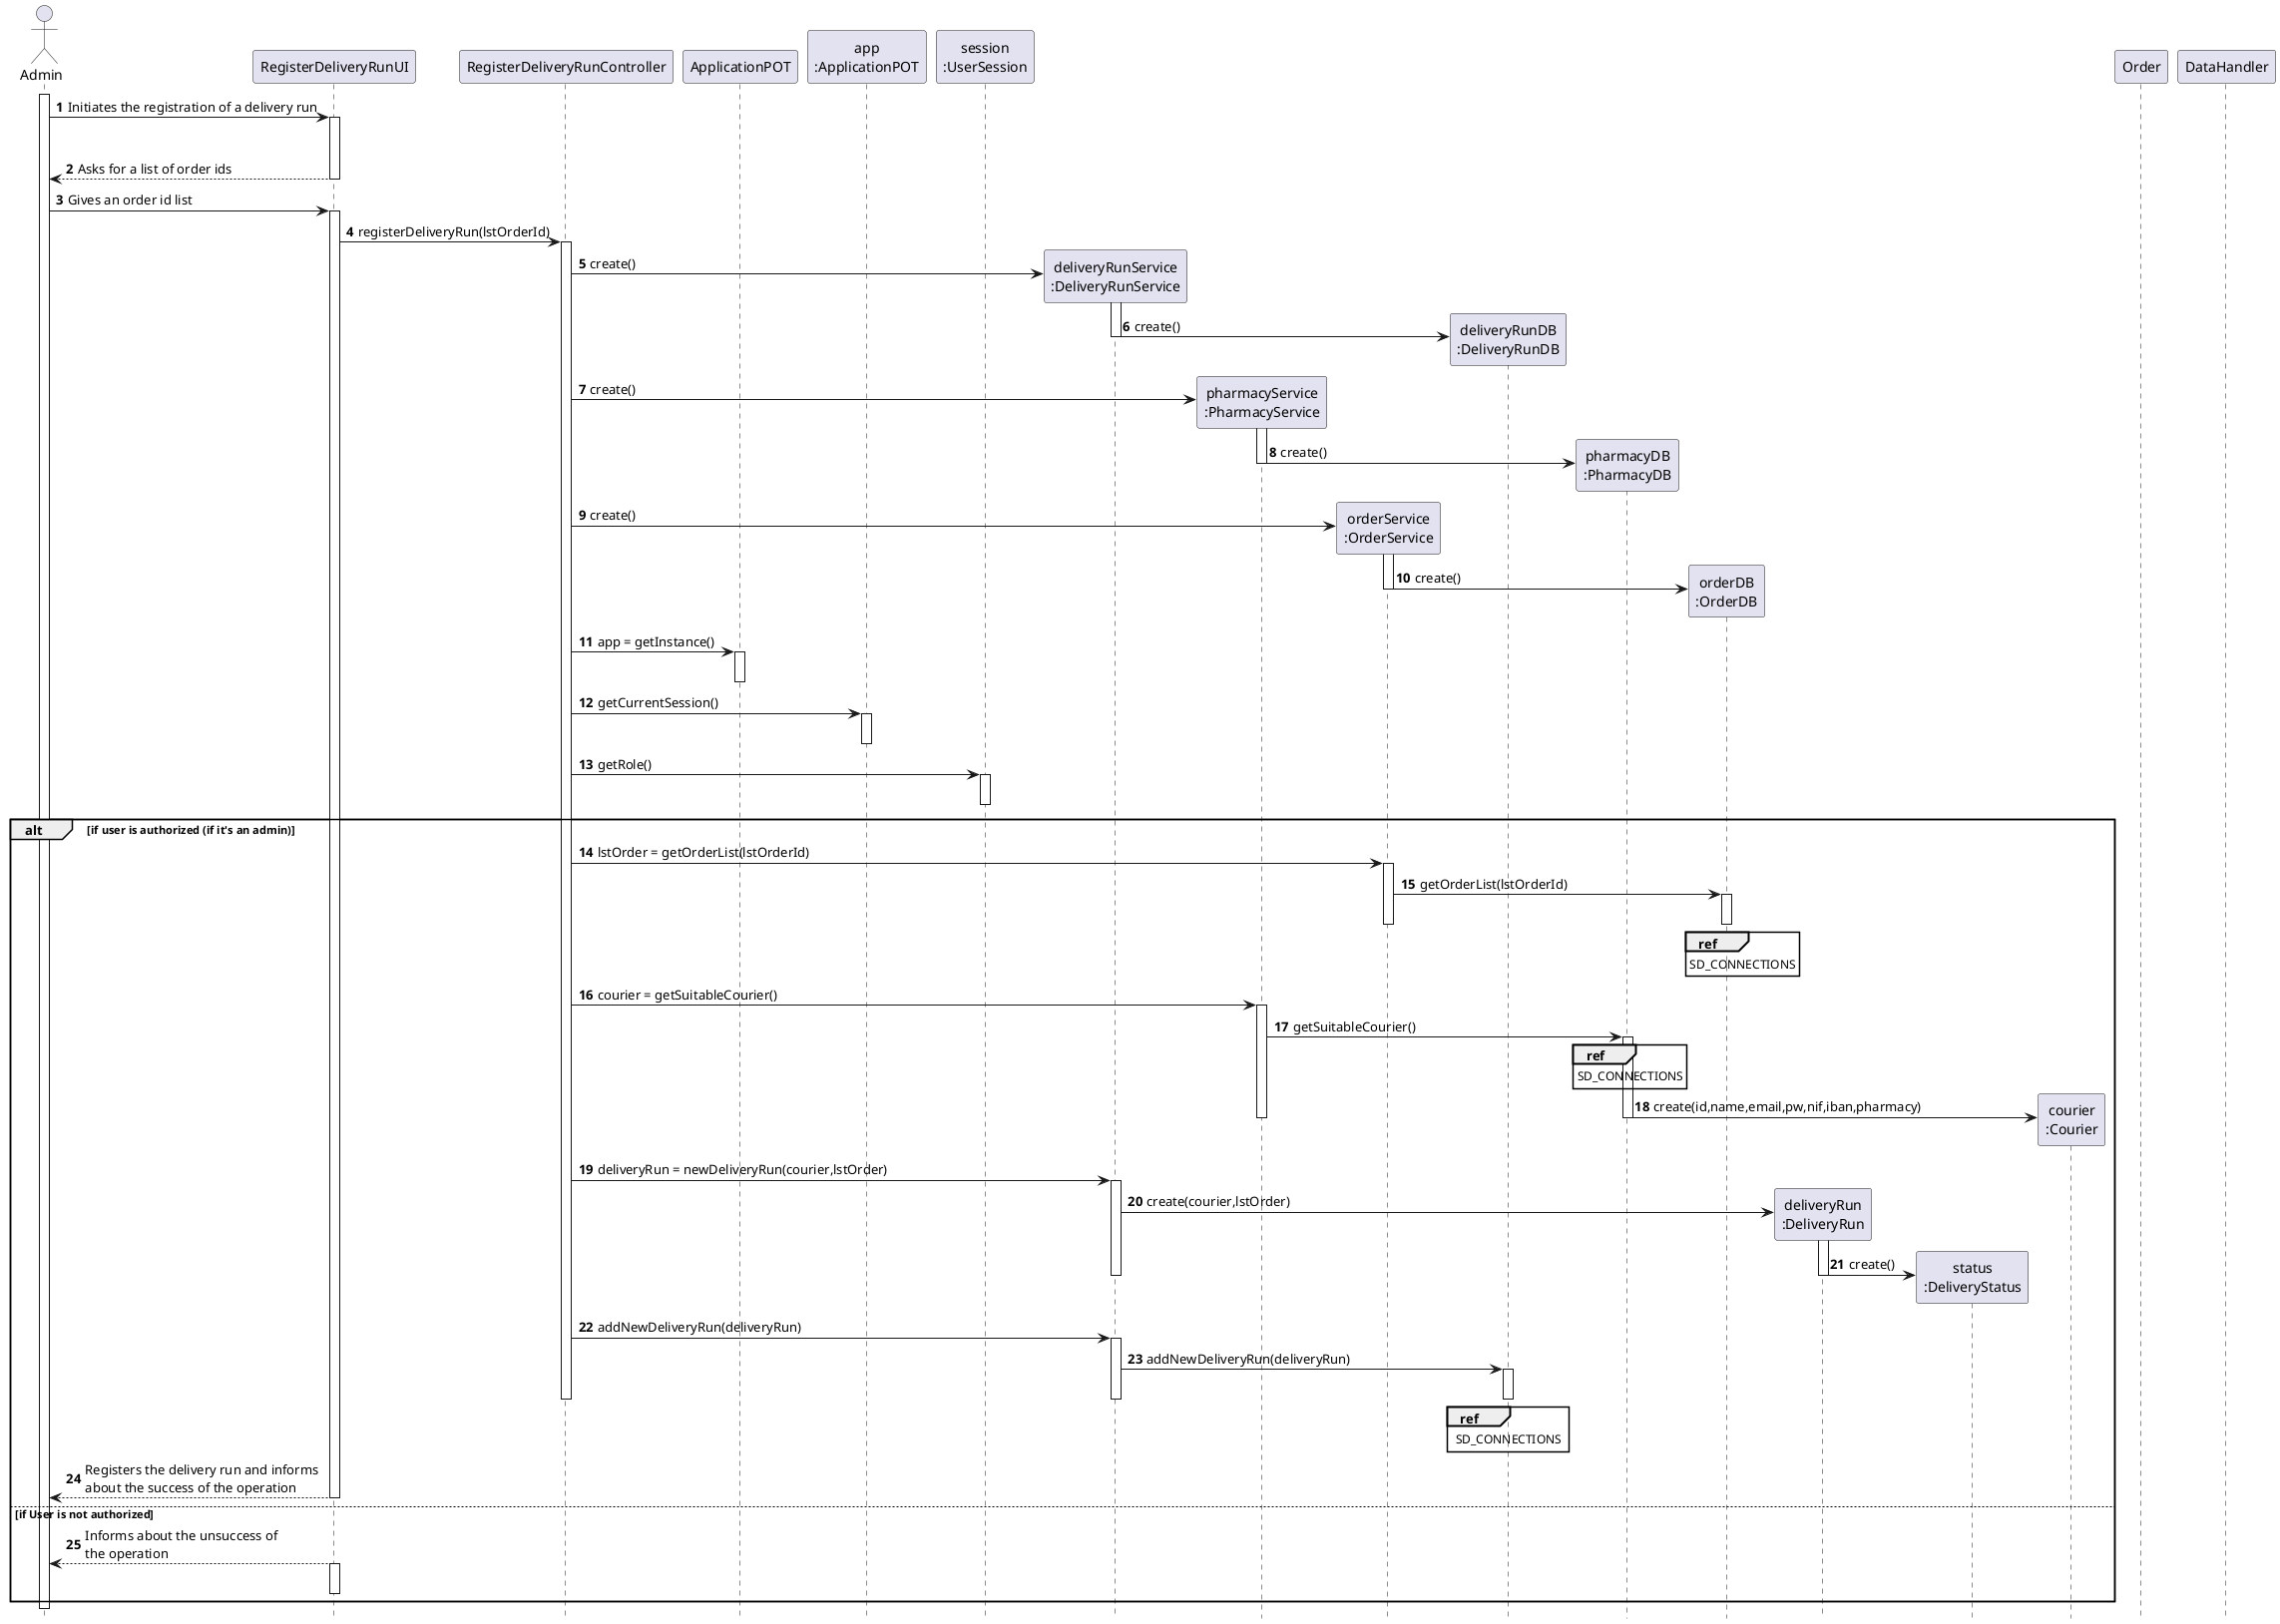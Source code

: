 @startuml
autonumber
hide footbox

actor "Admin" as U

participant "RegisterDeliveryRunUI" as UI
participant "RegisterDeliveryRunController" as CTRL
participant "ApplicationPOT" as _APP
participant "app\n:ApplicationPOT" as APP
participant "session\n:UserSession" as SESSION
participant "deliveryRunService\n:DeliveryRunService" as DRS
participant "pharmacyService\n:PharmacyService" as PS
participant "orderService\n:OrderService" as OS
participant "deliveryRunDB\n:DeliveryRunDB" as DB
participant "pharmacyDB\n:PharmacyDB" as PDB
participant "orderDB\n:OrderDB" as ODB
participant "deliveryRun\n:DeliveryRun" as DR
participant "status\n:DeliveryStatus" as DS
participant "courier\n:Courier" as C
participant "Order" as A

participant "DataHandler" as DH

activate U

U -> UI : Initiates the registration of a delivery run
activate UI







deactivate CTRL


UI --> U: Asks for a list of order ids

deactivate UI




U -> UI : Gives an order id list
activate UI
UI -> CTRL : registerDeliveryRun(lstOrderId)
activate CTRL




CTRL -> DRS** : create()
activate DRS
DRS -> DB** : create()
deactivate DRS

CTRL -> PS** : create()
activate PS
PS -> PDB** : create()
deactivate PS

CTRL -> OS** : create()
activate OS
OS -> ODB** : create()

deactivate OS
CTRL -> _APP: app = getInstance()
activate _APP
deactivate _APP

CTRL -> APP : getCurrentSession()
activate APP
deactivate APP

CTRL -> SESSION : getRole()
activate SESSION
deactivate SESSION

alt if user is authorized (if it's an admin)
CTRL -> OS : lstOrder = getOrderList(lstOrderId)
activate OS
OS -> ODB : getOrderList(lstOrderId)
activate ODB
deactivate ODB

ref over ODB
SD_CONNECTIONS
end ref
deactivate ODB
deactivate OS




CTRL -> PS : courier = getSuitableCourier()
activate PS
PS -> PDB : getSuitableCourier()
activate PDB
ref over PDB
SD_CONNECTIONS
end ref
PDB -> C** : create(id,name,email,pw,nif,iban,pharmacy)
deactivate DB
deactivate PS
deactivate PDB



CTRL -> DRS : deliveryRun = newDeliveryRun(courier,lstOrder)
activate DRS
DRS -> DR** : create(courier,lstOrder)
activate DR
DR -> DS** : create()
deactivate DRS



deactivate DR

CTRL -> DRS : addNewDeliveryRun(deliveryRun)
activate DRS
DRS -> DB : addNewDeliveryRun(deliveryRun)
activate DB
deactivate DRS
ref over DB
SD_CONNECTIONS
end ref
deactivate DB


deactivate DB
deactivate DRS

deactivate CTRL

UI --> U : Registers the delivery run and informs\nabout the success of the operation
deactivate UI

else if User is not authorized


UI --> U : Informs about the unsuccess of\nthe operation
activate UI
deactivate UI
end








deactivate U


@enduml